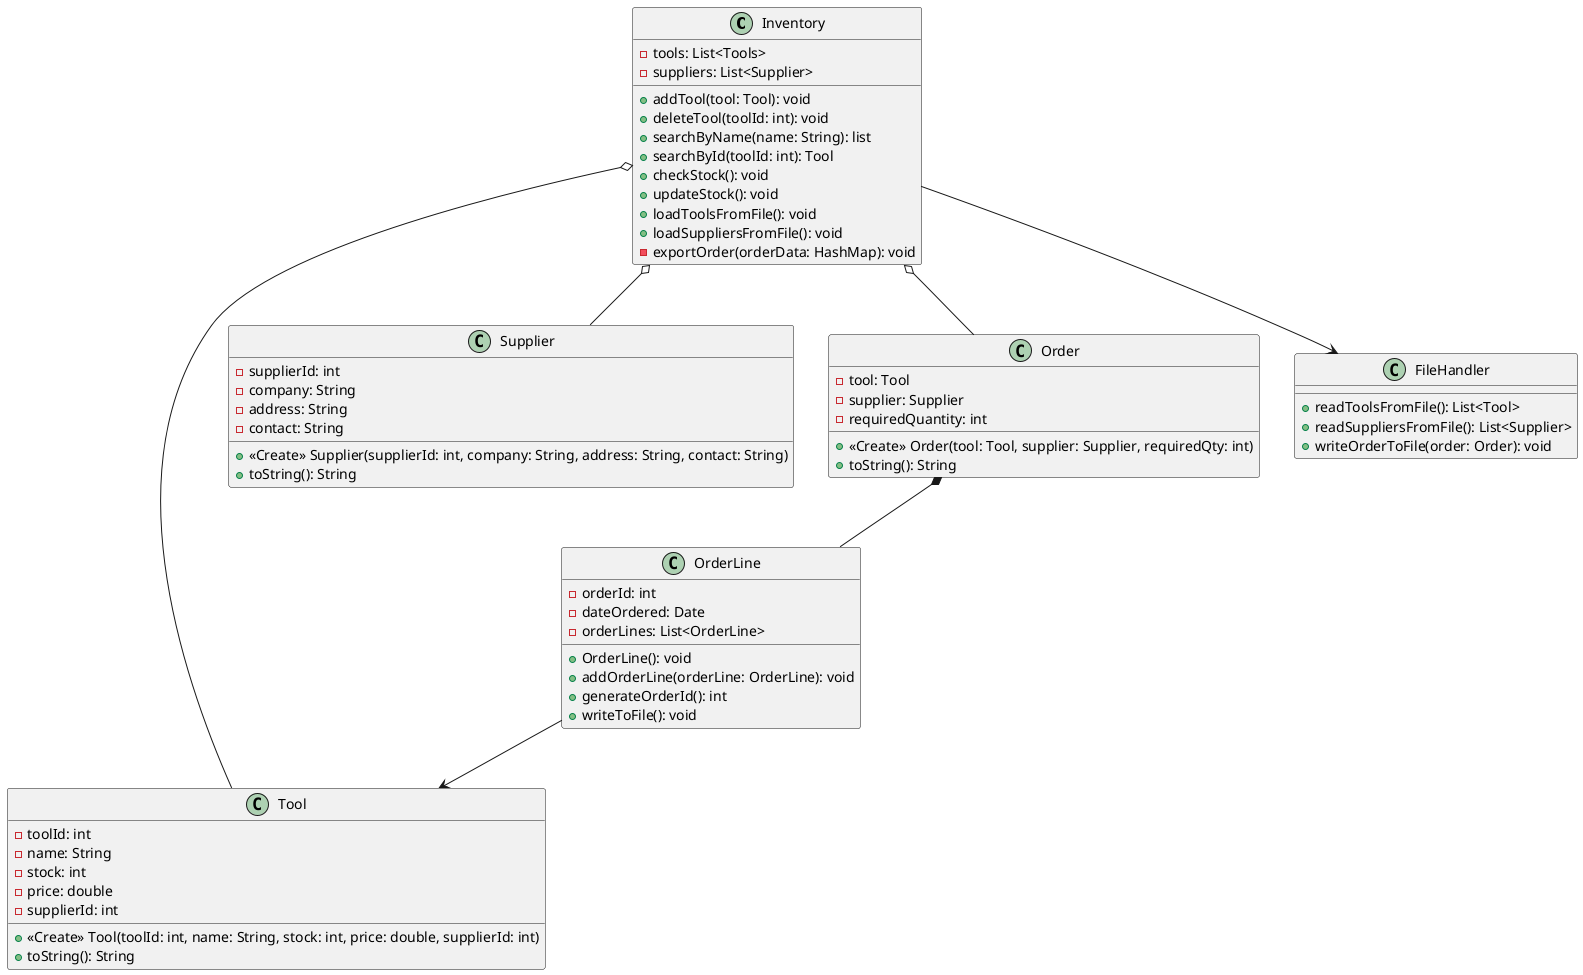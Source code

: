 @startuml
    class Inventory {
        - tools: List<Tools>
        - suppliers: List<Supplier>
        + addTool(tool: Tool): void
        + deleteTool(toolId: int): void
        + searchByName(name: String): list
        + searchById(toolId: int): Tool
        + checkStock(): void
        + updateStock(): void
        + loadToolsFromFile(): void
        + loadSuppliersFromFile(): void
        - exportOrder(orderData: HashMap): void
    }

    class Tool {
        - toolId: int
        - name: String
        - stock: int
        - price: double
        - supplierId: int

        + <<Create>> Tool(toolId: int, name: String, stock: int, price: double, supplierId: int)
        + toString(): String
    }

    class Supplier {
        - supplierId: int
        - company: String
        - address: String
        - contact: String

        + <<Create>> Supplier(supplierId: int, company: String, address: String, contact: String)
        + toString(): String
    }

    class Order {
        - tool: Tool
        - supplier: Supplier
        - requiredQuantity: int

        + <<Create>> Order(tool: Tool, supplier: Supplier, requiredQty: int)
        + toString(): String
    }

    class OrderLine {
        - orderId: int
        - dateOrdered: Date
        - orderLines: List<OrderLine>

        + OrderLine(): void
        + addOrderLine(orderLine: OrderLine): void
        + generateOrderId(): int
        + writeToFile(): void
    }

    class FileHandler {
        + readToolsFromFile(): List<Tool>
        + readSuppliersFromFile(): List<Supplier>
        + writeOrderToFile(order: Order): void
    }

    Inventory --> FileHandler
    Inventory o-- Tool
    Inventory o-- Supplier

    Inventory o-- Order
    Order *-- OrderLine

    OrderLine --> Tool
@enduml